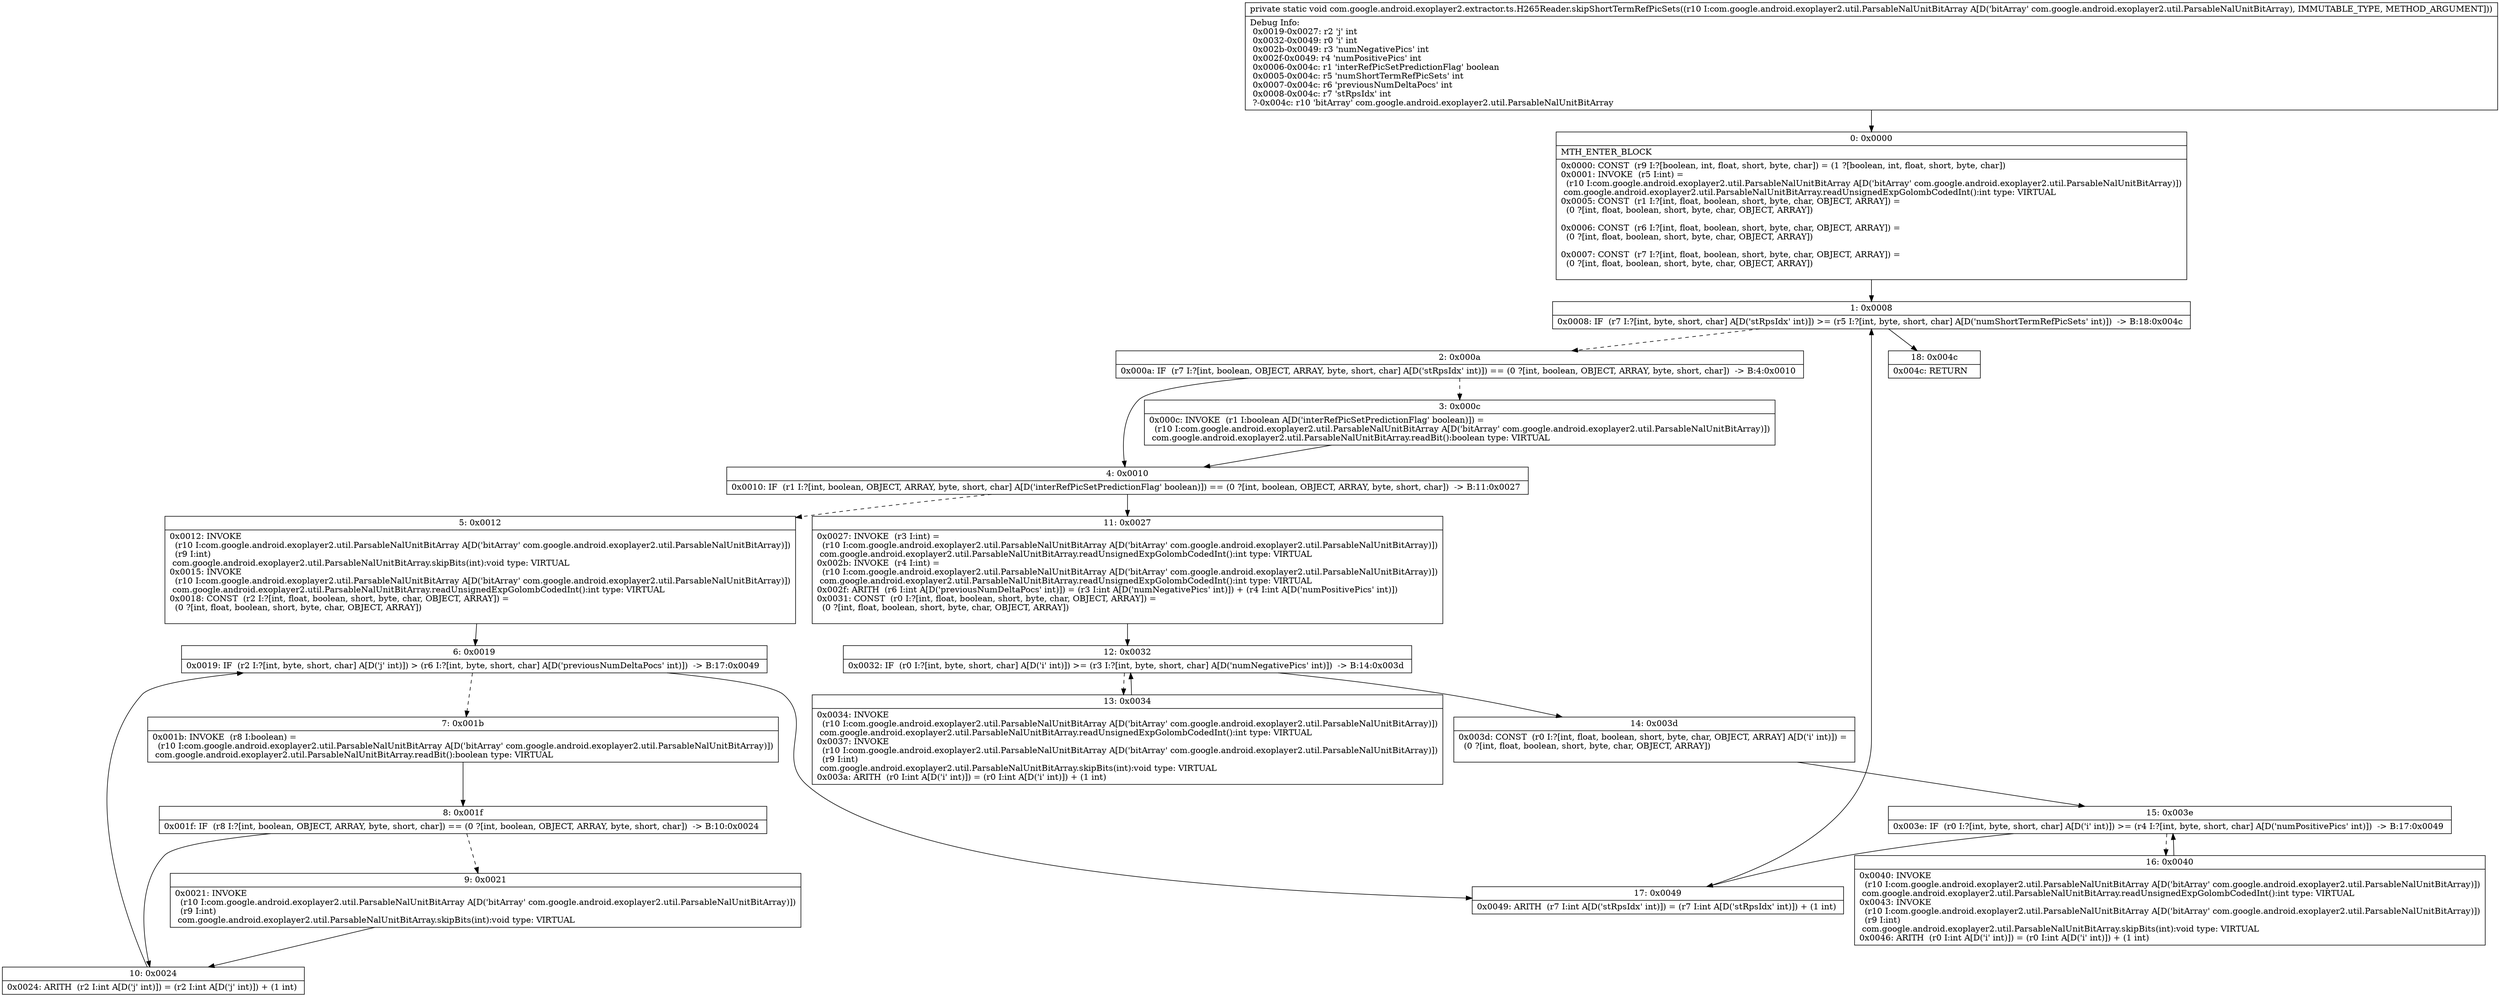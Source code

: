 digraph "CFG forcom.google.android.exoplayer2.extractor.ts.H265Reader.skipShortTermRefPicSets(Lcom\/google\/android\/exoplayer2\/util\/ParsableNalUnitBitArray;)V" {
Node_0 [shape=record,label="{0\:\ 0x0000|MTH_ENTER_BLOCK\l|0x0000: CONST  (r9 I:?[boolean, int, float, short, byte, char]) = (1 ?[boolean, int, float, short, byte, char]) \l0x0001: INVOKE  (r5 I:int) = \l  (r10 I:com.google.android.exoplayer2.util.ParsableNalUnitBitArray A[D('bitArray' com.google.android.exoplayer2.util.ParsableNalUnitBitArray)])\l com.google.android.exoplayer2.util.ParsableNalUnitBitArray.readUnsignedExpGolombCodedInt():int type: VIRTUAL \l0x0005: CONST  (r1 I:?[int, float, boolean, short, byte, char, OBJECT, ARRAY]) = \l  (0 ?[int, float, boolean, short, byte, char, OBJECT, ARRAY])\l \l0x0006: CONST  (r6 I:?[int, float, boolean, short, byte, char, OBJECT, ARRAY]) = \l  (0 ?[int, float, boolean, short, byte, char, OBJECT, ARRAY])\l \l0x0007: CONST  (r7 I:?[int, float, boolean, short, byte, char, OBJECT, ARRAY]) = \l  (0 ?[int, float, boolean, short, byte, char, OBJECT, ARRAY])\l \l}"];
Node_1 [shape=record,label="{1\:\ 0x0008|0x0008: IF  (r7 I:?[int, byte, short, char] A[D('stRpsIdx' int)]) \>= (r5 I:?[int, byte, short, char] A[D('numShortTermRefPicSets' int)])  \-\> B:18:0x004c \l}"];
Node_2 [shape=record,label="{2\:\ 0x000a|0x000a: IF  (r7 I:?[int, boolean, OBJECT, ARRAY, byte, short, char] A[D('stRpsIdx' int)]) == (0 ?[int, boolean, OBJECT, ARRAY, byte, short, char])  \-\> B:4:0x0010 \l}"];
Node_3 [shape=record,label="{3\:\ 0x000c|0x000c: INVOKE  (r1 I:boolean A[D('interRefPicSetPredictionFlag' boolean)]) = \l  (r10 I:com.google.android.exoplayer2.util.ParsableNalUnitBitArray A[D('bitArray' com.google.android.exoplayer2.util.ParsableNalUnitBitArray)])\l com.google.android.exoplayer2.util.ParsableNalUnitBitArray.readBit():boolean type: VIRTUAL \l}"];
Node_4 [shape=record,label="{4\:\ 0x0010|0x0010: IF  (r1 I:?[int, boolean, OBJECT, ARRAY, byte, short, char] A[D('interRefPicSetPredictionFlag' boolean)]) == (0 ?[int, boolean, OBJECT, ARRAY, byte, short, char])  \-\> B:11:0x0027 \l}"];
Node_5 [shape=record,label="{5\:\ 0x0012|0x0012: INVOKE  \l  (r10 I:com.google.android.exoplayer2.util.ParsableNalUnitBitArray A[D('bitArray' com.google.android.exoplayer2.util.ParsableNalUnitBitArray)])\l  (r9 I:int)\l com.google.android.exoplayer2.util.ParsableNalUnitBitArray.skipBits(int):void type: VIRTUAL \l0x0015: INVOKE  \l  (r10 I:com.google.android.exoplayer2.util.ParsableNalUnitBitArray A[D('bitArray' com.google.android.exoplayer2.util.ParsableNalUnitBitArray)])\l com.google.android.exoplayer2.util.ParsableNalUnitBitArray.readUnsignedExpGolombCodedInt():int type: VIRTUAL \l0x0018: CONST  (r2 I:?[int, float, boolean, short, byte, char, OBJECT, ARRAY]) = \l  (0 ?[int, float, boolean, short, byte, char, OBJECT, ARRAY])\l \l}"];
Node_6 [shape=record,label="{6\:\ 0x0019|0x0019: IF  (r2 I:?[int, byte, short, char] A[D('j' int)]) \> (r6 I:?[int, byte, short, char] A[D('previousNumDeltaPocs' int)])  \-\> B:17:0x0049 \l}"];
Node_7 [shape=record,label="{7\:\ 0x001b|0x001b: INVOKE  (r8 I:boolean) = \l  (r10 I:com.google.android.exoplayer2.util.ParsableNalUnitBitArray A[D('bitArray' com.google.android.exoplayer2.util.ParsableNalUnitBitArray)])\l com.google.android.exoplayer2.util.ParsableNalUnitBitArray.readBit():boolean type: VIRTUAL \l}"];
Node_8 [shape=record,label="{8\:\ 0x001f|0x001f: IF  (r8 I:?[int, boolean, OBJECT, ARRAY, byte, short, char]) == (0 ?[int, boolean, OBJECT, ARRAY, byte, short, char])  \-\> B:10:0x0024 \l}"];
Node_9 [shape=record,label="{9\:\ 0x0021|0x0021: INVOKE  \l  (r10 I:com.google.android.exoplayer2.util.ParsableNalUnitBitArray A[D('bitArray' com.google.android.exoplayer2.util.ParsableNalUnitBitArray)])\l  (r9 I:int)\l com.google.android.exoplayer2.util.ParsableNalUnitBitArray.skipBits(int):void type: VIRTUAL \l}"];
Node_10 [shape=record,label="{10\:\ 0x0024|0x0024: ARITH  (r2 I:int A[D('j' int)]) = (r2 I:int A[D('j' int)]) + (1 int) \l}"];
Node_11 [shape=record,label="{11\:\ 0x0027|0x0027: INVOKE  (r3 I:int) = \l  (r10 I:com.google.android.exoplayer2.util.ParsableNalUnitBitArray A[D('bitArray' com.google.android.exoplayer2.util.ParsableNalUnitBitArray)])\l com.google.android.exoplayer2.util.ParsableNalUnitBitArray.readUnsignedExpGolombCodedInt():int type: VIRTUAL \l0x002b: INVOKE  (r4 I:int) = \l  (r10 I:com.google.android.exoplayer2.util.ParsableNalUnitBitArray A[D('bitArray' com.google.android.exoplayer2.util.ParsableNalUnitBitArray)])\l com.google.android.exoplayer2.util.ParsableNalUnitBitArray.readUnsignedExpGolombCodedInt():int type: VIRTUAL \l0x002f: ARITH  (r6 I:int A[D('previousNumDeltaPocs' int)]) = (r3 I:int A[D('numNegativePics' int)]) + (r4 I:int A[D('numPositivePics' int)]) \l0x0031: CONST  (r0 I:?[int, float, boolean, short, byte, char, OBJECT, ARRAY]) = \l  (0 ?[int, float, boolean, short, byte, char, OBJECT, ARRAY])\l \l}"];
Node_12 [shape=record,label="{12\:\ 0x0032|0x0032: IF  (r0 I:?[int, byte, short, char] A[D('i' int)]) \>= (r3 I:?[int, byte, short, char] A[D('numNegativePics' int)])  \-\> B:14:0x003d \l}"];
Node_13 [shape=record,label="{13\:\ 0x0034|0x0034: INVOKE  \l  (r10 I:com.google.android.exoplayer2.util.ParsableNalUnitBitArray A[D('bitArray' com.google.android.exoplayer2.util.ParsableNalUnitBitArray)])\l com.google.android.exoplayer2.util.ParsableNalUnitBitArray.readUnsignedExpGolombCodedInt():int type: VIRTUAL \l0x0037: INVOKE  \l  (r10 I:com.google.android.exoplayer2.util.ParsableNalUnitBitArray A[D('bitArray' com.google.android.exoplayer2.util.ParsableNalUnitBitArray)])\l  (r9 I:int)\l com.google.android.exoplayer2.util.ParsableNalUnitBitArray.skipBits(int):void type: VIRTUAL \l0x003a: ARITH  (r0 I:int A[D('i' int)]) = (r0 I:int A[D('i' int)]) + (1 int) \l}"];
Node_14 [shape=record,label="{14\:\ 0x003d|0x003d: CONST  (r0 I:?[int, float, boolean, short, byte, char, OBJECT, ARRAY] A[D('i' int)]) = \l  (0 ?[int, float, boolean, short, byte, char, OBJECT, ARRAY])\l \l}"];
Node_15 [shape=record,label="{15\:\ 0x003e|0x003e: IF  (r0 I:?[int, byte, short, char] A[D('i' int)]) \>= (r4 I:?[int, byte, short, char] A[D('numPositivePics' int)])  \-\> B:17:0x0049 \l}"];
Node_16 [shape=record,label="{16\:\ 0x0040|0x0040: INVOKE  \l  (r10 I:com.google.android.exoplayer2.util.ParsableNalUnitBitArray A[D('bitArray' com.google.android.exoplayer2.util.ParsableNalUnitBitArray)])\l com.google.android.exoplayer2.util.ParsableNalUnitBitArray.readUnsignedExpGolombCodedInt():int type: VIRTUAL \l0x0043: INVOKE  \l  (r10 I:com.google.android.exoplayer2.util.ParsableNalUnitBitArray A[D('bitArray' com.google.android.exoplayer2.util.ParsableNalUnitBitArray)])\l  (r9 I:int)\l com.google.android.exoplayer2.util.ParsableNalUnitBitArray.skipBits(int):void type: VIRTUAL \l0x0046: ARITH  (r0 I:int A[D('i' int)]) = (r0 I:int A[D('i' int)]) + (1 int) \l}"];
Node_17 [shape=record,label="{17\:\ 0x0049|0x0049: ARITH  (r7 I:int A[D('stRpsIdx' int)]) = (r7 I:int A[D('stRpsIdx' int)]) + (1 int) \l}"];
Node_18 [shape=record,label="{18\:\ 0x004c|0x004c: RETURN   \l}"];
MethodNode[shape=record,label="{private static void com.google.android.exoplayer2.extractor.ts.H265Reader.skipShortTermRefPicSets((r10 I:com.google.android.exoplayer2.util.ParsableNalUnitBitArray A[D('bitArray' com.google.android.exoplayer2.util.ParsableNalUnitBitArray), IMMUTABLE_TYPE, METHOD_ARGUMENT]))  | Debug Info:\l  0x0019\-0x0027: r2 'j' int\l  0x0032\-0x0049: r0 'i' int\l  0x002b\-0x0049: r3 'numNegativePics' int\l  0x002f\-0x0049: r4 'numPositivePics' int\l  0x0006\-0x004c: r1 'interRefPicSetPredictionFlag' boolean\l  0x0005\-0x004c: r5 'numShortTermRefPicSets' int\l  0x0007\-0x004c: r6 'previousNumDeltaPocs' int\l  0x0008\-0x004c: r7 'stRpsIdx' int\l  ?\-0x004c: r10 'bitArray' com.google.android.exoplayer2.util.ParsableNalUnitBitArray\l}"];
MethodNode -> Node_0;
Node_0 -> Node_1;
Node_1 -> Node_2[style=dashed];
Node_1 -> Node_18;
Node_2 -> Node_3[style=dashed];
Node_2 -> Node_4;
Node_3 -> Node_4;
Node_4 -> Node_5[style=dashed];
Node_4 -> Node_11;
Node_5 -> Node_6;
Node_6 -> Node_7[style=dashed];
Node_6 -> Node_17;
Node_7 -> Node_8;
Node_8 -> Node_9[style=dashed];
Node_8 -> Node_10;
Node_9 -> Node_10;
Node_10 -> Node_6;
Node_11 -> Node_12;
Node_12 -> Node_13[style=dashed];
Node_12 -> Node_14;
Node_13 -> Node_12;
Node_14 -> Node_15;
Node_15 -> Node_16[style=dashed];
Node_15 -> Node_17;
Node_16 -> Node_15;
Node_17 -> Node_1;
}

